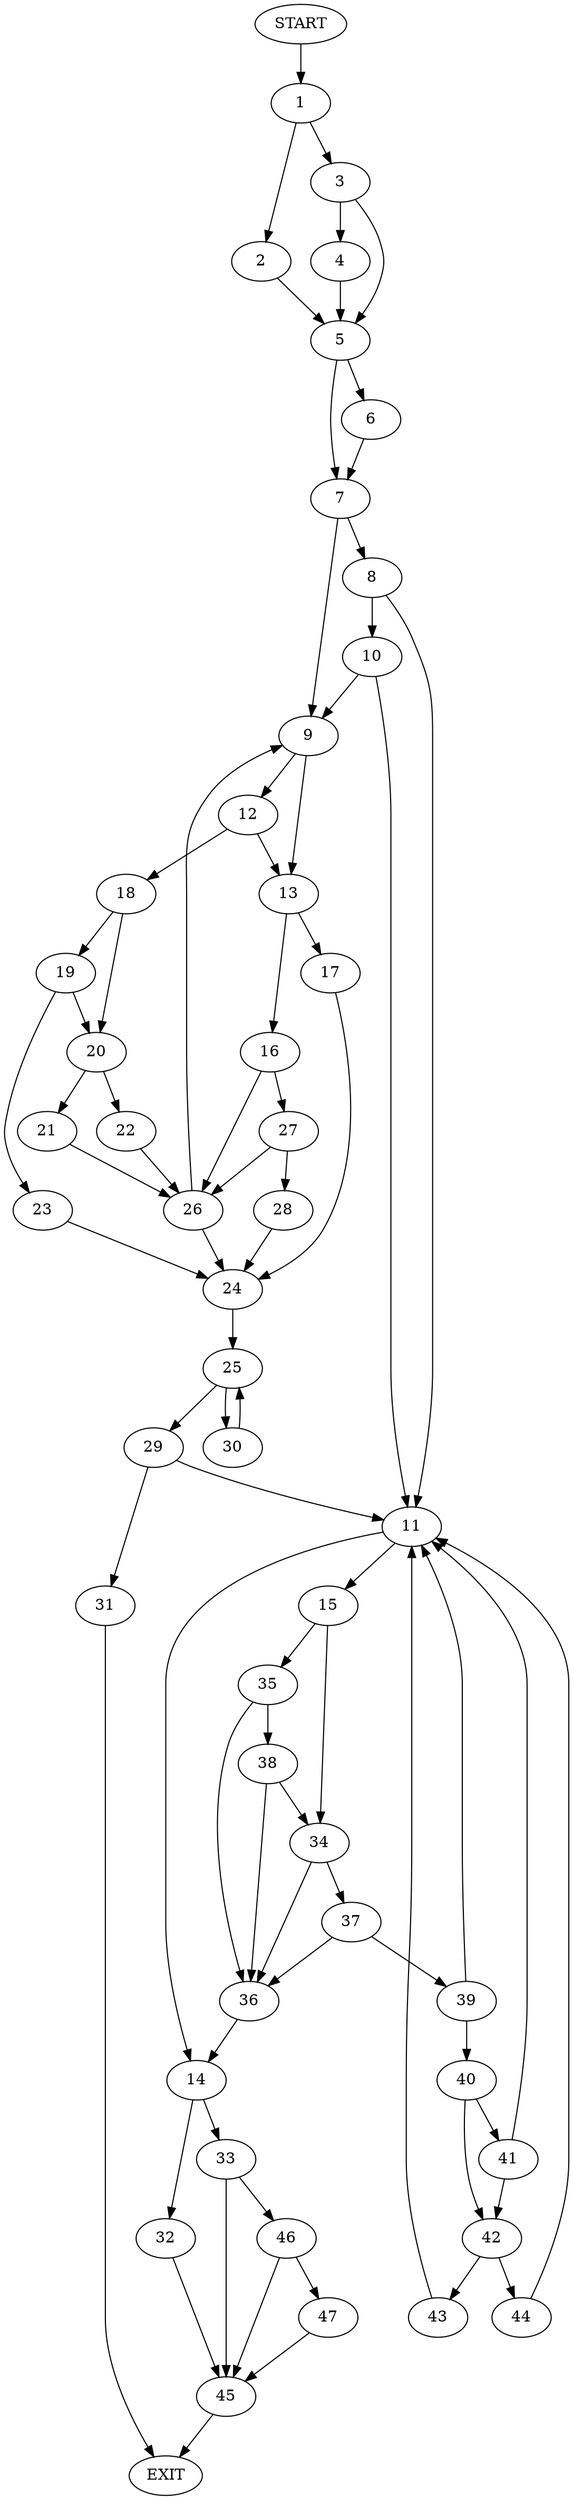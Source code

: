 digraph {
0 [label="START"]
48 [label="EXIT"]
0 -> 1
1 -> 2
1 -> 3
3 -> 4
3 -> 5
2 -> 5
5 -> 6
5 -> 7
4 -> 5
7 -> 8
7 -> 9
6 -> 7
8 -> 10
8 -> 11
9 -> 12
9 -> 13
11 -> 14
11 -> 15
10 -> 11
10 -> 9
13 -> 16
13 -> 17
12 -> 13
12 -> 18
18 -> 19
18 -> 20
20 -> 21
20 -> 22
19 -> 20
19 -> 23
23 -> 24
24 -> 25
22 -> 26
21 -> 26
26 -> 24
26 -> 9
16 -> 27
16 -> 26
17 -> 24
27 -> 28
27 -> 26
28 -> 24
25 -> 29
25 -> 30
30 -> 25
29 -> 31
29 -> 11
31 -> 48
14 -> 32
14 -> 33
15 -> 34
15 -> 35
34 -> 36
34 -> 37
35 -> 36
35 -> 38
38 -> 36
38 -> 34
36 -> 14
37 -> 36
37 -> 39
39 -> 40
39 -> 11
40 -> 41
40 -> 42
41 -> 42
41 -> 11
42 -> 43
42 -> 44
43 -> 11
44 -> 11
32 -> 45
33 -> 46
33 -> 45
46 -> 47
46 -> 45
45 -> 48
47 -> 45
}
